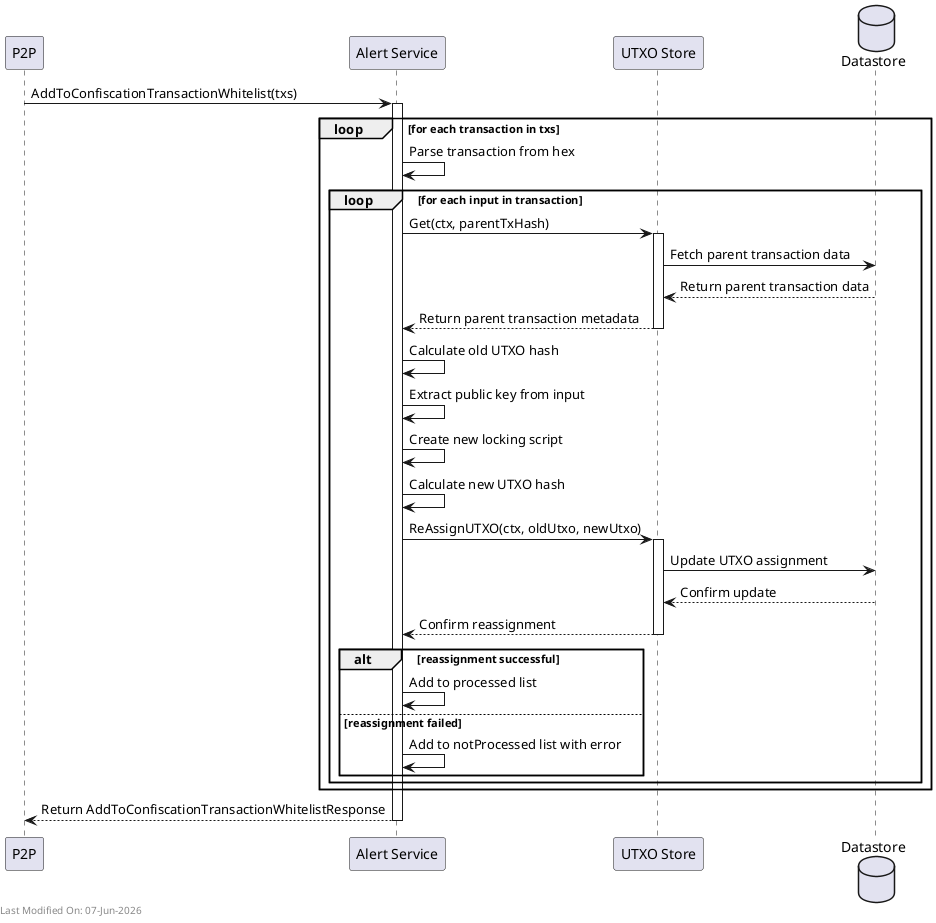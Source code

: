 @startuml
participant "P2P" as P2P
participant "Alert Service" as AlertService
participant "UTXO Store" as UTXOStore
database "Datastore" as DB

P2P -> AlertService: AddToConfiscationTransactionWhitelist(txs)
activate AlertService

loop for each transaction in txs
    AlertService -> AlertService: Parse transaction from hex

    loop for each input in transaction
        AlertService -> UTXOStore: Get(ctx, parentTxHash)
        activate UTXOStore
        UTXOStore -> DB: Fetch parent transaction data
        DB --> UTXOStore: Return parent transaction data
        UTXOStore --> AlertService: Return parent transaction metadata
        deactivate UTXOStore

        AlertService -> AlertService: Calculate old UTXO hash
        AlertService -> AlertService: Extract public key from input
        AlertService -> AlertService: Create new locking script
        AlertService -> AlertService: Calculate new UTXO hash

        AlertService -> UTXOStore: ReAssignUTXO(ctx, oldUtxo, newUtxo)
        activate UTXOStore
        UTXOStore -> DB: Update UTXO assignment
        DB --> UTXOStore: Confirm update
        UTXOStore --> AlertService: Confirm reassignment
        deactivate UTXOStore

        alt reassignment successful
            AlertService -> AlertService: Add to processed list
        else reassignment failed
            AlertService -> AlertService: Add to notProcessed list with error
        end
    end
end

AlertService --> P2P: Return AddToConfiscationTransactionWhitelistResponse
deactivate AlertService

left footer Last Modified On: %date("dd-MMM-yyyy")

@enduml
